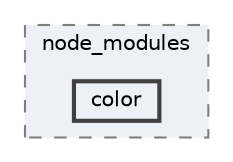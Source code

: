 digraph "C:/Users/arisc/OneDrive/Documents/GitHub/FINAL/EcoEats-Project/node_modules/color"
{
 // LATEX_PDF_SIZE
  bgcolor="transparent";
  edge [fontname=Helvetica,fontsize=10,labelfontname=Helvetica,labelfontsize=10];
  node [fontname=Helvetica,fontsize=10,shape=box,height=0.2,width=0.4];
  compound=true
  subgraph clusterdir_5091f2b68170d33f954320199e2fed0a {
    graph [ bgcolor="#edf0f7", pencolor="grey50", label="node_modules", fontname=Helvetica,fontsize=10 style="filled,dashed", URL="dir_5091f2b68170d33f954320199e2fed0a.html",tooltip=""]
  dir_3a4df9dc5cf1cb85b4c713d8acae8b22 [label="color", fillcolor="#edf0f7", color="grey25", style="filled,bold", URL="dir_3a4df9dc5cf1cb85b4c713d8acae8b22.html",tooltip=""];
  }
}
